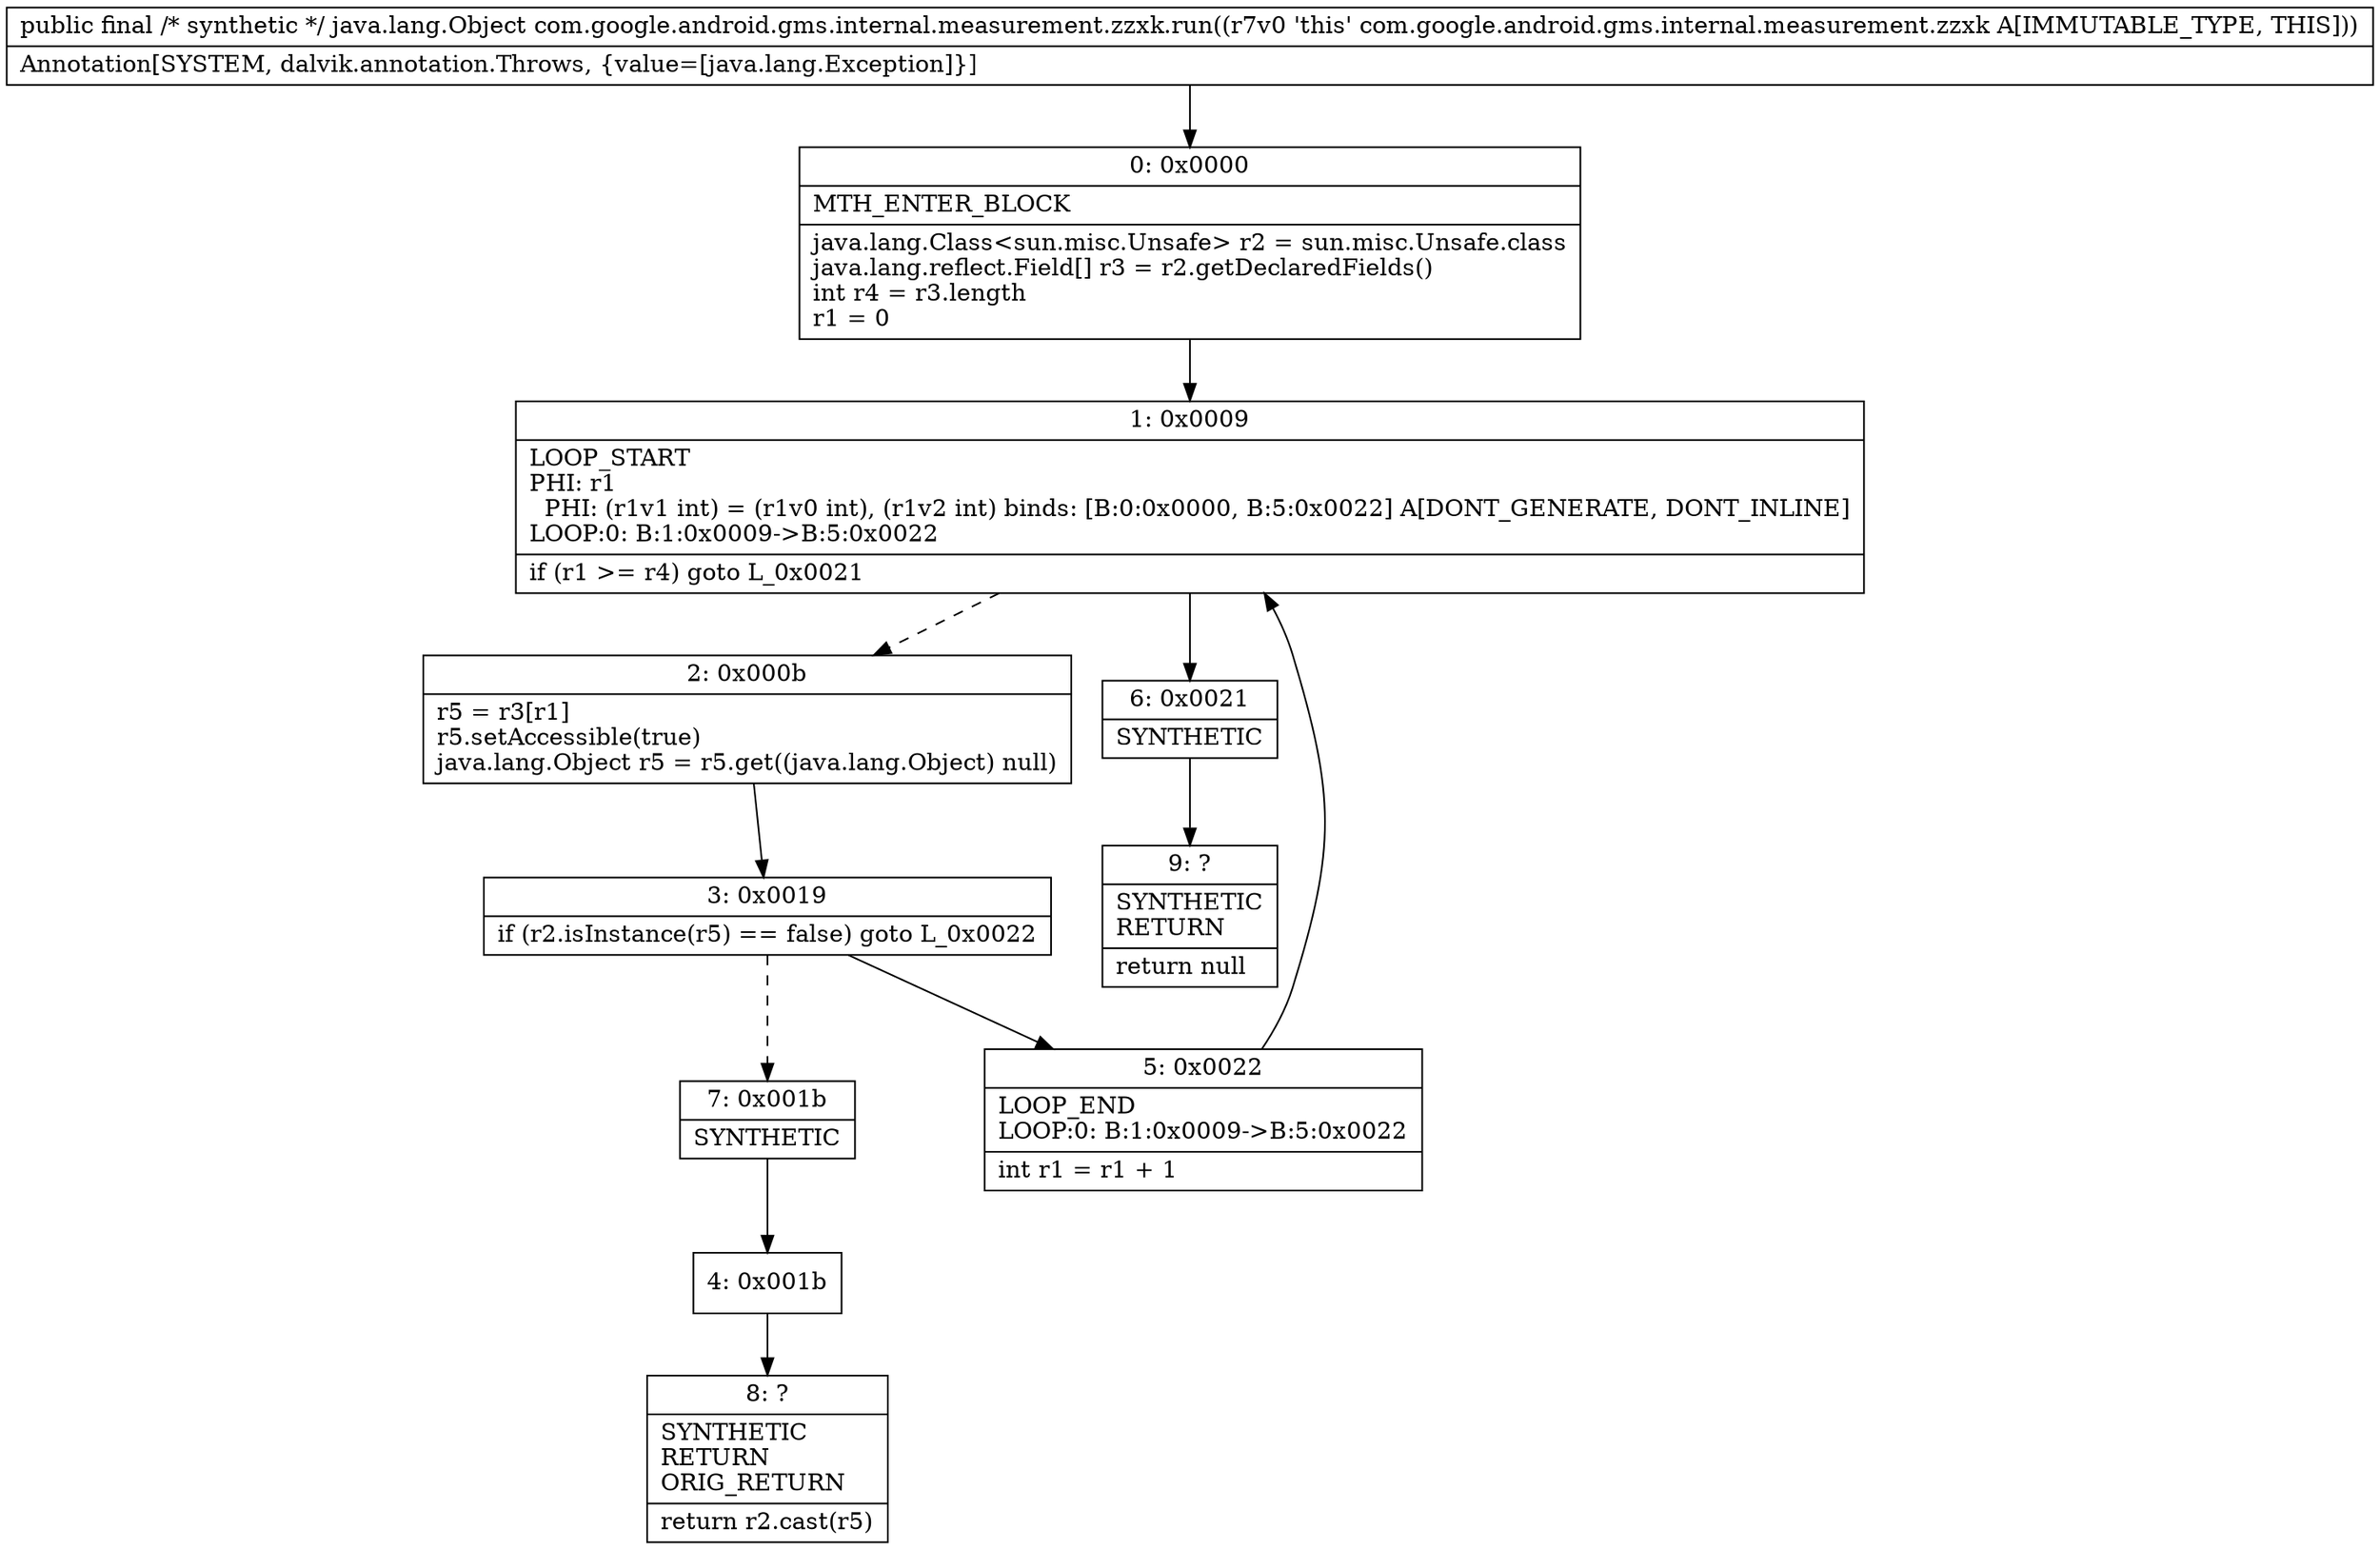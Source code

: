 digraph "CFG forcom.google.android.gms.internal.measurement.zzxk.run()Ljava\/lang\/Object;" {
Node_0 [shape=record,label="{0\:\ 0x0000|MTH_ENTER_BLOCK\l|java.lang.Class\<sun.misc.Unsafe\> r2 = sun.misc.Unsafe.class\ljava.lang.reflect.Field[] r3 = r2.getDeclaredFields()\lint r4 = r3.length\lr1 = 0\l}"];
Node_1 [shape=record,label="{1\:\ 0x0009|LOOP_START\lPHI: r1 \l  PHI: (r1v1 int) = (r1v0 int), (r1v2 int) binds: [B:0:0x0000, B:5:0x0022] A[DONT_GENERATE, DONT_INLINE]\lLOOP:0: B:1:0x0009\-\>B:5:0x0022\l|if (r1 \>= r4) goto L_0x0021\l}"];
Node_2 [shape=record,label="{2\:\ 0x000b|r5 = r3[r1]\lr5.setAccessible(true)\ljava.lang.Object r5 = r5.get((java.lang.Object) null)\l}"];
Node_3 [shape=record,label="{3\:\ 0x0019|if (r2.isInstance(r5) == false) goto L_0x0022\l}"];
Node_4 [shape=record,label="{4\:\ 0x001b}"];
Node_5 [shape=record,label="{5\:\ 0x0022|LOOP_END\lLOOP:0: B:1:0x0009\-\>B:5:0x0022\l|int r1 = r1 + 1\l}"];
Node_6 [shape=record,label="{6\:\ 0x0021|SYNTHETIC\l}"];
Node_7 [shape=record,label="{7\:\ 0x001b|SYNTHETIC\l}"];
Node_8 [shape=record,label="{8\:\ ?|SYNTHETIC\lRETURN\lORIG_RETURN\l|return r2.cast(r5)\l}"];
Node_9 [shape=record,label="{9\:\ ?|SYNTHETIC\lRETURN\l|return null\l}"];
MethodNode[shape=record,label="{public final \/* synthetic *\/ java.lang.Object com.google.android.gms.internal.measurement.zzxk.run((r7v0 'this' com.google.android.gms.internal.measurement.zzxk A[IMMUTABLE_TYPE, THIS]))  | Annotation[SYSTEM, dalvik.annotation.Throws, \{value=[java.lang.Exception]\}]\l}"];
MethodNode -> Node_0;
Node_0 -> Node_1;
Node_1 -> Node_2[style=dashed];
Node_1 -> Node_6;
Node_2 -> Node_3;
Node_3 -> Node_5;
Node_3 -> Node_7[style=dashed];
Node_4 -> Node_8;
Node_5 -> Node_1;
Node_6 -> Node_9;
Node_7 -> Node_4;
}

